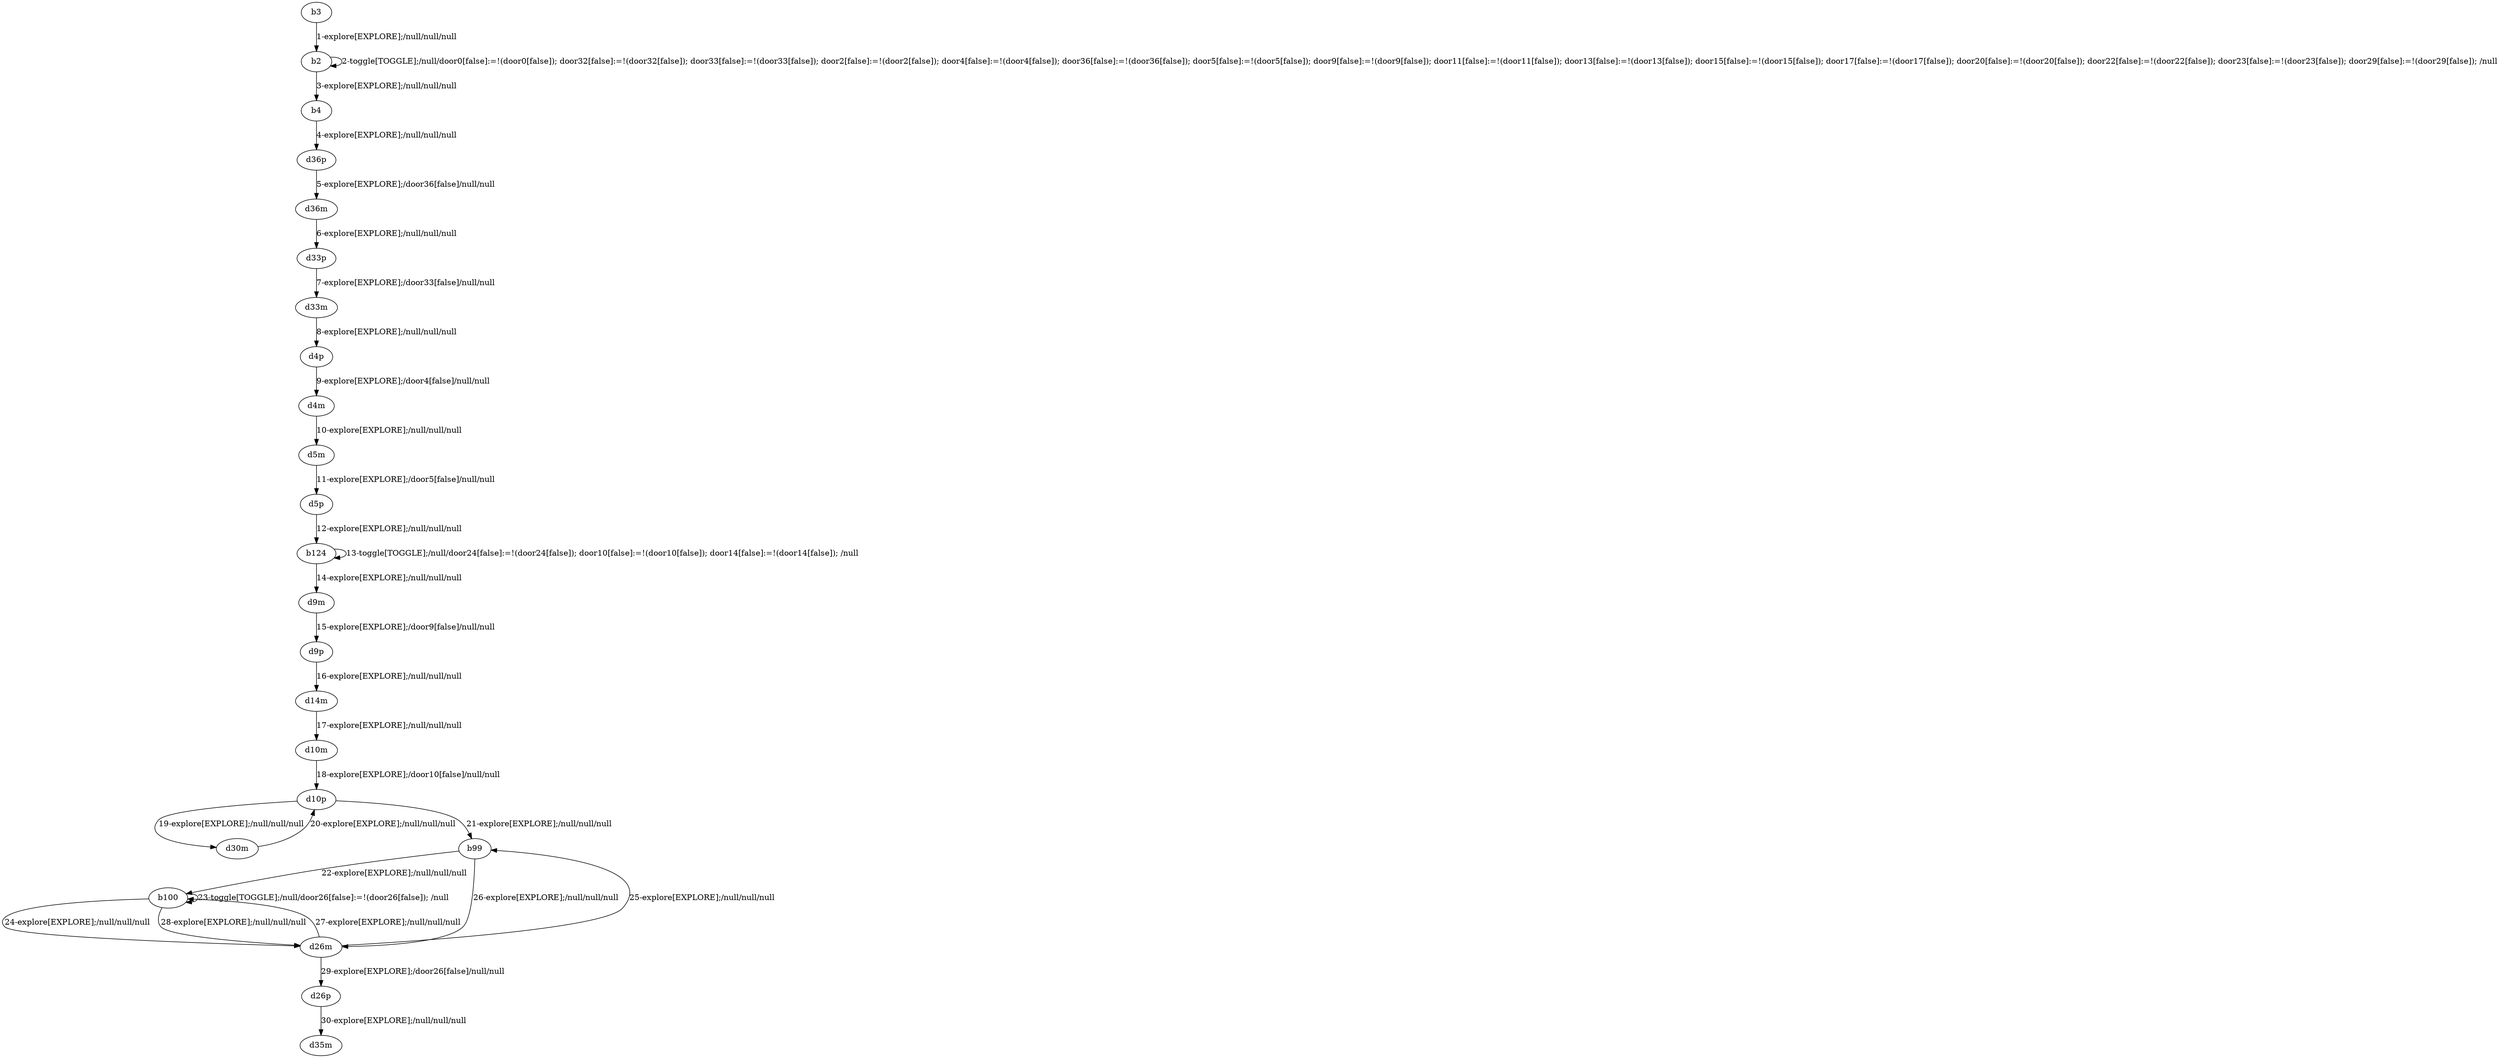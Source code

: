 # Total number of goals covered by this test: 1
# d26p --> d35m

digraph g {
"b3" -> "b2" [label = "1-explore[EXPLORE];/null/null/null"];
"b2" -> "b2" [label = "2-toggle[TOGGLE];/null/door0[false]:=!(door0[false]); door32[false]:=!(door32[false]); door33[false]:=!(door33[false]); door2[false]:=!(door2[false]); door4[false]:=!(door4[false]); door36[false]:=!(door36[false]); door5[false]:=!(door5[false]); door9[false]:=!(door9[false]); door11[false]:=!(door11[false]); door13[false]:=!(door13[false]); door15[false]:=!(door15[false]); door17[false]:=!(door17[false]); door20[false]:=!(door20[false]); door22[false]:=!(door22[false]); door23[false]:=!(door23[false]); door29[false]:=!(door29[false]); /null"];
"b2" -> "b4" [label = "3-explore[EXPLORE];/null/null/null"];
"b4" -> "d36p" [label = "4-explore[EXPLORE];/null/null/null"];
"d36p" -> "d36m" [label = "5-explore[EXPLORE];/door36[false]/null/null"];
"d36m" -> "d33p" [label = "6-explore[EXPLORE];/null/null/null"];
"d33p" -> "d33m" [label = "7-explore[EXPLORE];/door33[false]/null/null"];
"d33m" -> "d4p" [label = "8-explore[EXPLORE];/null/null/null"];
"d4p" -> "d4m" [label = "9-explore[EXPLORE];/door4[false]/null/null"];
"d4m" -> "d5m" [label = "10-explore[EXPLORE];/null/null/null"];
"d5m" -> "d5p" [label = "11-explore[EXPLORE];/door5[false]/null/null"];
"d5p" -> "b124" [label = "12-explore[EXPLORE];/null/null/null"];
"b124" -> "b124" [label = "13-toggle[TOGGLE];/null/door24[false]:=!(door24[false]); door10[false]:=!(door10[false]); door14[false]:=!(door14[false]); /null"];
"b124" -> "d9m" [label = "14-explore[EXPLORE];/null/null/null"];
"d9m" -> "d9p" [label = "15-explore[EXPLORE];/door9[false]/null/null"];
"d9p" -> "d14m" [label = "16-explore[EXPLORE];/null/null/null"];
"d14m" -> "d10m" [label = "17-explore[EXPLORE];/null/null/null"];
"d10m" -> "d10p" [label = "18-explore[EXPLORE];/door10[false]/null/null"];
"d10p" -> "d30m" [label = "19-explore[EXPLORE];/null/null/null"];
"d30m" -> "d10p" [label = "20-explore[EXPLORE];/null/null/null"];
"d10p" -> "b99" [label = "21-explore[EXPLORE];/null/null/null"];
"b99" -> "b100" [label = "22-explore[EXPLORE];/null/null/null"];
"b100" -> "b100" [label = "23-toggle[TOGGLE];/null/door26[false]:=!(door26[false]); /null"];
"b100" -> "d26m" [label = "24-explore[EXPLORE];/null/null/null"];
"d26m" -> "b99" [label = "25-explore[EXPLORE];/null/null/null"];
"b99" -> "d26m" [label = "26-explore[EXPLORE];/null/null/null"];
"d26m" -> "b100" [label = "27-explore[EXPLORE];/null/null/null"];
"b100" -> "d26m" [label = "28-explore[EXPLORE];/null/null/null"];
"d26m" -> "d26p" [label = "29-explore[EXPLORE];/door26[false]/null/null"];
"d26p" -> "d35m" [label = "30-explore[EXPLORE];/null/null/null"];
}
